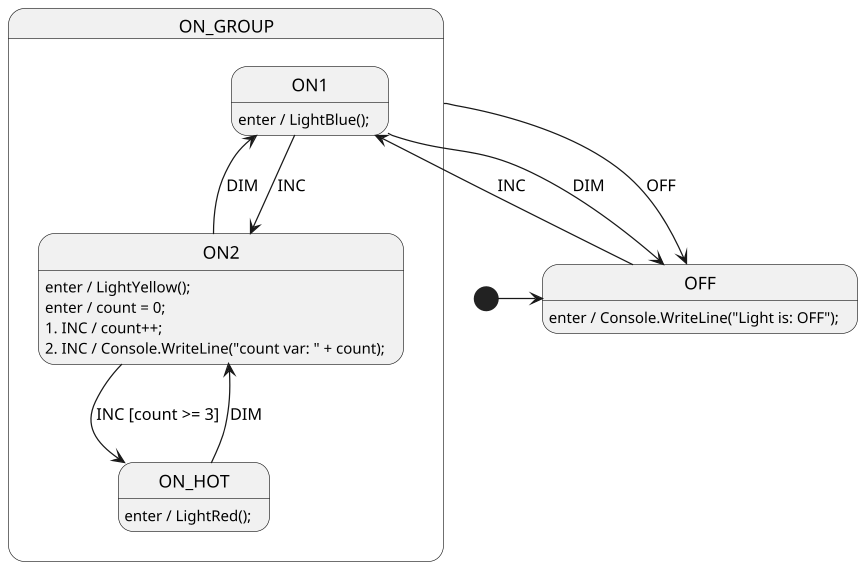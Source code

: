 @startuml LightSm
scale 1.25

' //////////////////////// STATE ORGANIZATION ///////////////////////
' Note: StateSmith treats state names and events as case insensitive.
' More info: https://github.com/StateSmith/StateSmith/wiki/PlantUML

state OFF
state ON_GROUP {
    state ON1
    state ON2
    state ON_HOT
}

[*] -> OFF

' ///////////////////////// STATE HANDLERS /////////////////////////
' Syntax: https://github.com/StateSmith/StateSmith/wiki/Behaviors

OFF: enter / Console.WriteLine("Light is: OFF");
OFF --> ON1: INC

ON_GROUP --> OFF : OFF

ON1: enter / LightBlue();
ON1 --> ON2: INC
ON1 --> OFF: DIM

ON2: enter / LightYellow();
ON2: enter / count = 0;
ON2: 1. INC / count++;
ON2: 2. INC / Console.WriteLine("count var: " + count);
ON2 --> ON_HOT: INC [count >= 3]
ON2 --> ON1: DIM

ON_HOT: enter / LightRed();
ON_HOT --> ON2: DIM


' //////////////////////// StateSmith config ////////////////////////
' The below special comment block sets the StateSmith configuration.
' More info: https://github.com/StateSmith/StateSmith/issues/335

/'! $CONFIG : toml
SmRunnerSettings.transpilerId = "CSharp"

[RenderConfig.CSharp]
NameSpace = "LightController"
Usings = """
    using System;
    """
BaseList = "LightSmBase"
# UseNullable = false
UsePartialClass = false

'/
@enduml
